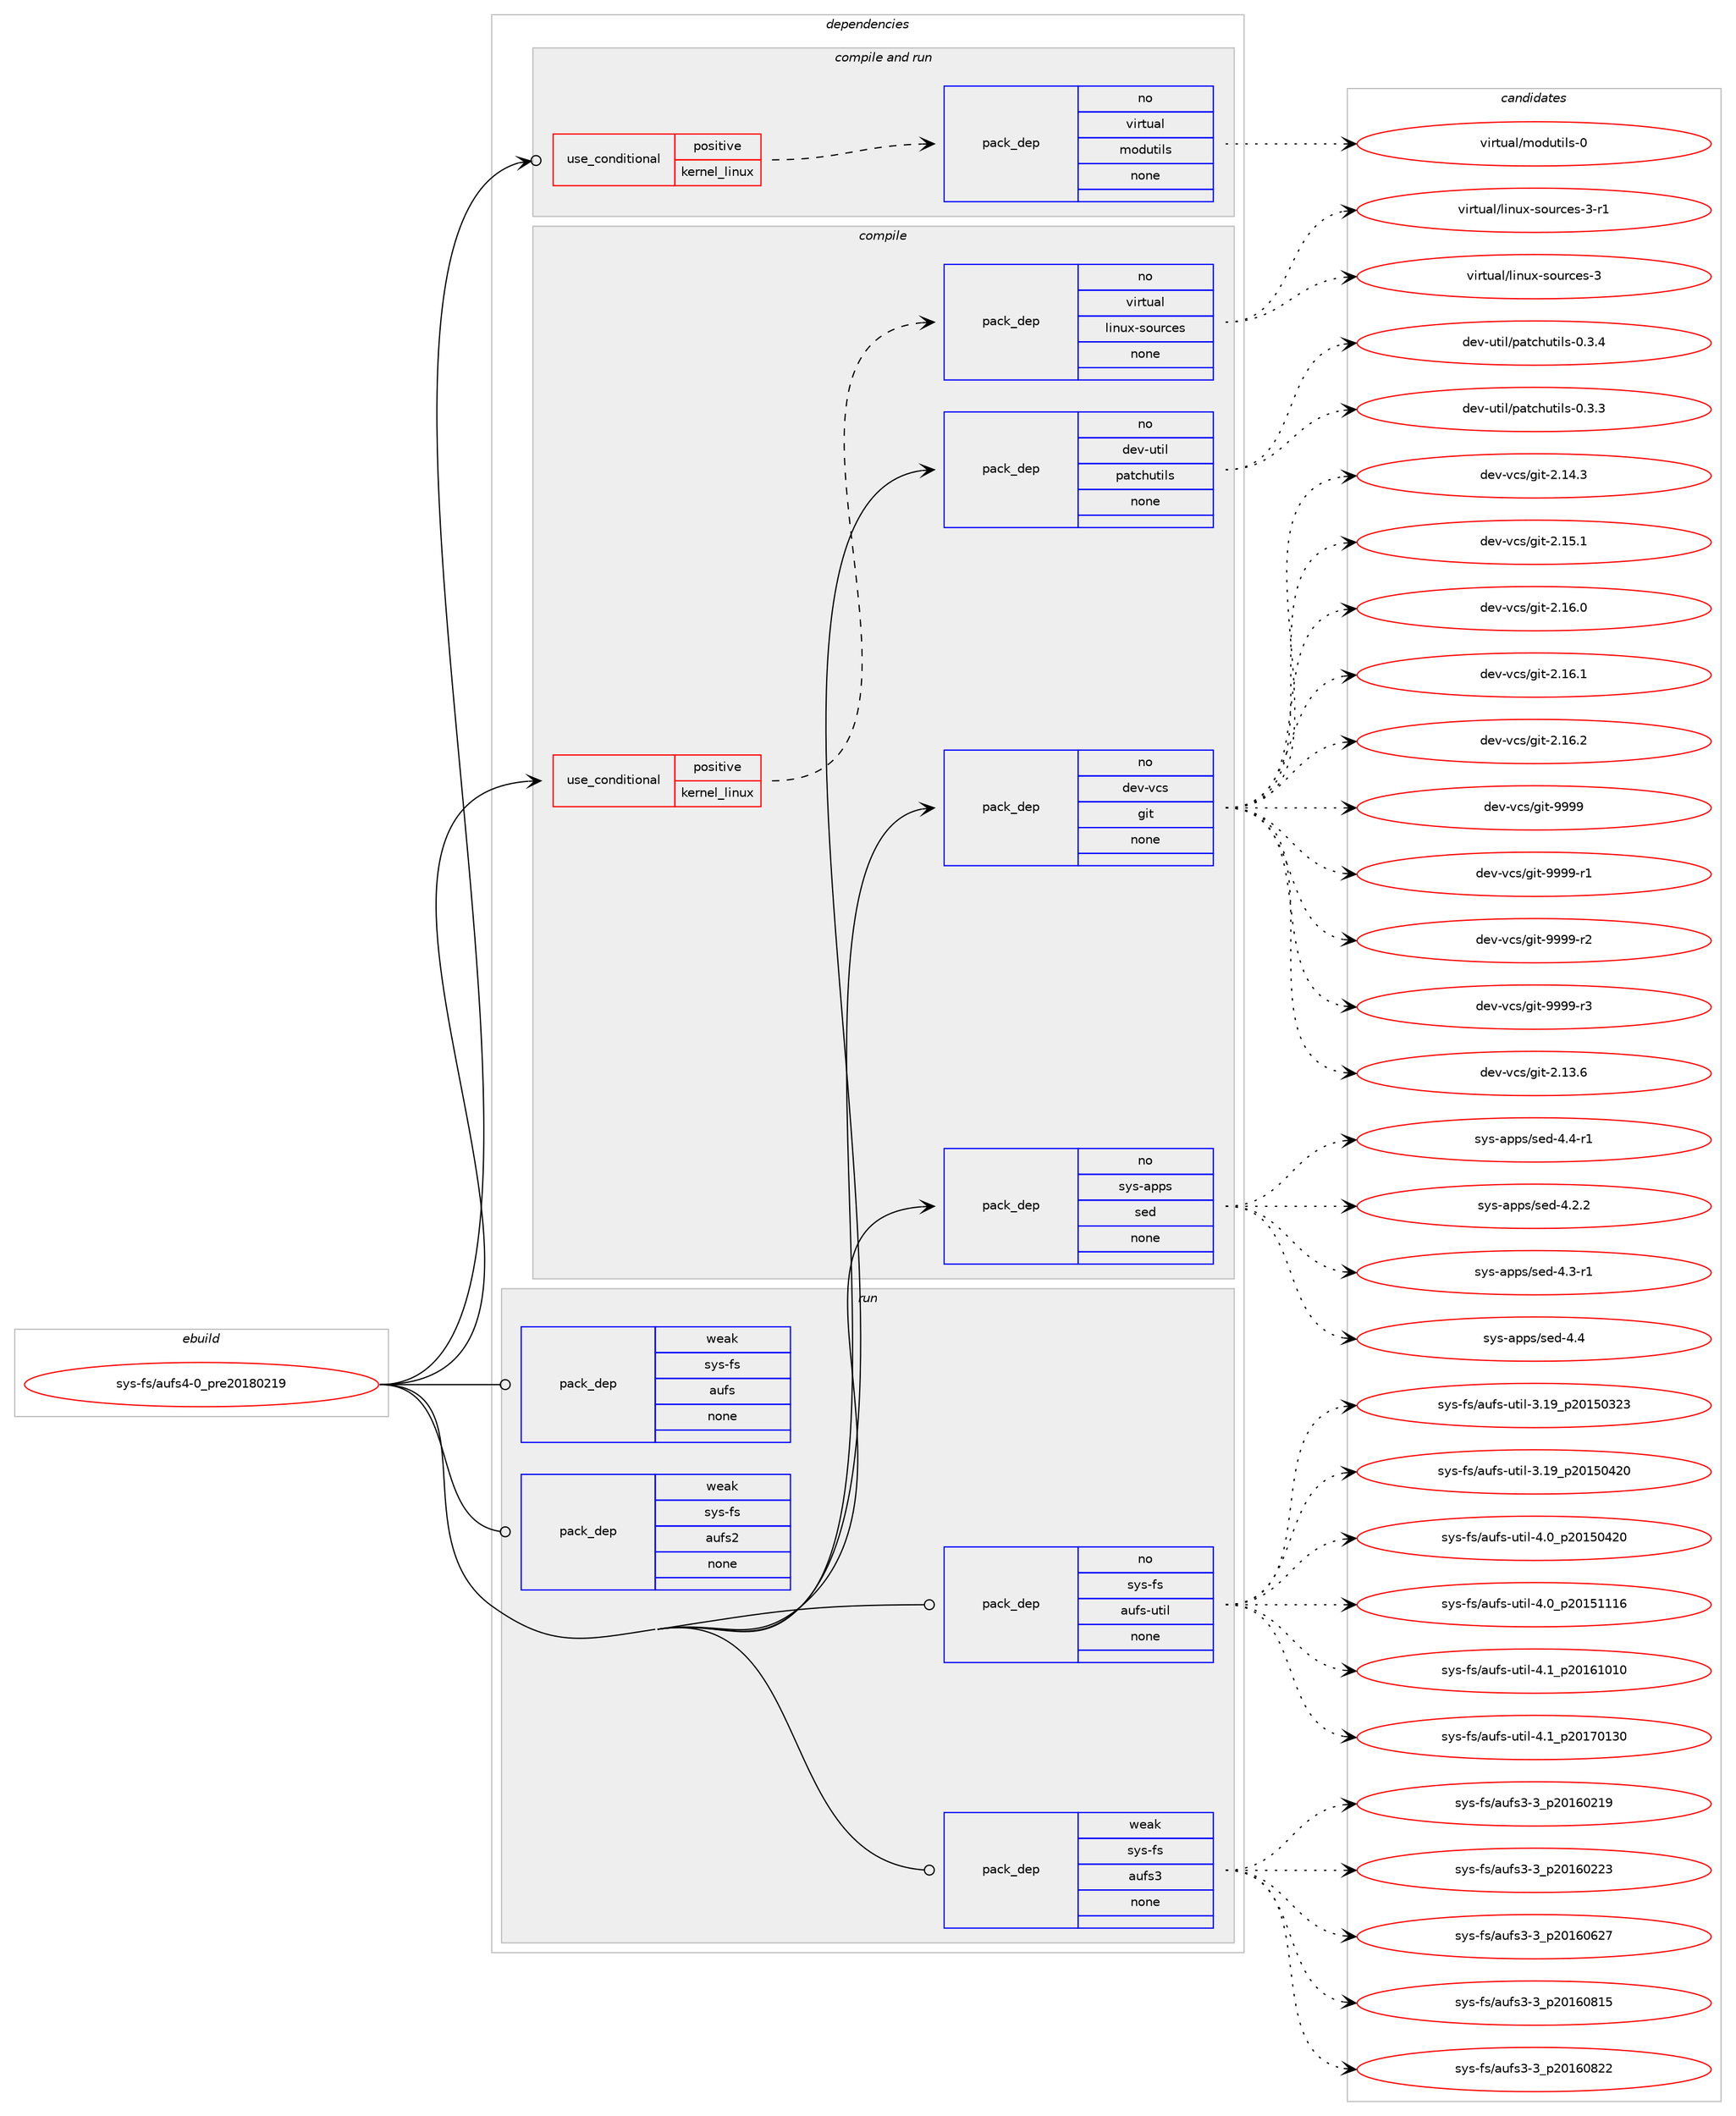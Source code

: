 digraph prolog {

# *************
# Graph options
# *************

newrank=true;
concentrate=true;
compound=true;
graph [rankdir=LR,fontname=Helvetica,fontsize=10,ranksep=1.5];#, ranksep=2.5, nodesep=0.2];
edge  [arrowhead=vee];
node  [fontname=Helvetica,fontsize=10];

# **********
# The ebuild
# **********

subgraph cluster_leftcol {
color=gray;
rank=same;
label=<<i>ebuild</i>>;
id [label="sys-fs/aufs4-0_pre20180219", color=red, width=4, href="../sys-fs/aufs4-0_pre20180219.svg"];
}

# ****************
# The dependencies
# ****************

subgraph cluster_midcol {
color=gray;
label=<<i>dependencies</i>>;
subgraph cluster_compile {
fillcolor="#eeeeee";
style=filled;
label=<<i>compile</i>>;
subgraph cond636 {
dependency6459 [label=<<TABLE BORDER="0" CELLBORDER="1" CELLSPACING="0" CELLPADDING="4"><TR><TD ROWSPAN="3" CELLPADDING="10">use_conditional</TD></TR><TR><TD>positive</TD></TR><TR><TD>kernel_linux</TD></TR></TABLE>>, shape=none, color=red];
subgraph pack5776 {
dependency6460 [label=<<TABLE BORDER="0" CELLBORDER="1" CELLSPACING="0" CELLPADDING="4" WIDTH="220"><TR><TD ROWSPAN="6" CELLPADDING="30">pack_dep</TD></TR><TR><TD WIDTH="110">no</TD></TR><TR><TD>virtual</TD></TR><TR><TD>linux-sources</TD></TR><TR><TD>none</TD></TR><TR><TD></TD></TR></TABLE>>, shape=none, color=blue];
}
dependency6459:e -> dependency6460:w [weight=20,style="dashed",arrowhead="vee"];
}
id:e -> dependency6459:w [weight=20,style="solid",arrowhead="vee"];
subgraph pack5777 {
dependency6461 [label=<<TABLE BORDER="0" CELLBORDER="1" CELLSPACING="0" CELLPADDING="4" WIDTH="220"><TR><TD ROWSPAN="6" CELLPADDING="30">pack_dep</TD></TR><TR><TD WIDTH="110">no</TD></TR><TR><TD>dev-util</TD></TR><TR><TD>patchutils</TD></TR><TR><TD>none</TD></TR><TR><TD></TD></TR></TABLE>>, shape=none, color=blue];
}
id:e -> dependency6461:w [weight=20,style="solid",arrowhead="vee"];
subgraph pack5778 {
dependency6462 [label=<<TABLE BORDER="0" CELLBORDER="1" CELLSPACING="0" CELLPADDING="4" WIDTH="220"><TR><TD ROWSPAN="6" CELLPADDING="30">pack_dep</TD></TR><TR><TD WIDTH="110">no</TD></TR><TR><TD>dev-vcs</TD></TR><TR><TD>git</TD></TR><TR><TD>none</TD></TR><TR><TD></TD></TR></TABLE>>, shape=none, color=blue];
}
id:e -> dependency6462:w [weight=20,style="solid",arrowhead="vee"];
subgraph pack5779 {
dependency6463 [label=<<TABLE BORDER="0" CELLBORDER="1" CELLSPACING="0" CELLPADDING="4" WIDTH="220"><TR><TD ROWSPAN="6" CELLPADDING="30">pack_dep</TD></TR><TR><TD WIDTH="110">no</TD></TR><TR><TD>sys-apps</TD></TR><TR><TD>sed</TD></TR><TR><TD>none</TD></TR><TR><TD></TD></TR></TABLE>>, shape=none, color=blue];
}
id:e -> dependency6463:w [weight=20,style="solid",arrowhead="vee"];
}
subgraph cluster_compileandrun {
fillcolor="#eeeeee";
style=filled;
label=<<i>compile and run</i>>;
subgraph cond637 {
dependency6464 [label=<<TABLE BORDER="0" CELLBORDER="1" CELLSPACING="0" CELLPADDING="4"><TR><TD ROWSPAN="3" CELLPADDING="10">use_conditional</TD></TR><TR><TD>positive</TD></TR><TR><TD>kernel_linux</TD></TR></TABLE>>, shape=none, color=red];
subgraph pack5780 {
dependency6465 [label=<<TABLE BORDER="0" CELLBORDER="1" CELLSPACING="0" CELLPADDING="4" WIDTH="220"><TR><TD ROWSPAN="6" CELLPADDING="30">pack_dep</TD></TR><TR><TD WIDTH="110">no</TD></TR><TR><TD>virtual</TD></TR><TR><TD>modutils</TD></TR><TR><TD>none</TD></TR><TR><TD></TD></TR></TABLE>>, shape=none, color=blue];
}
dependency6464:e -> dependency6465:w [weight=20,style="dashed",arrowhead="vee"];
}
id:e -> dependency6464:w [weight=20,style="solid",arrowhead="odotvee"];
}
subgraph cluster_run {
fillcolor="#eeeeee";
style=filled;
label=<<i>run</i>>;
subgraph pack5781 {
dependency6466 [label=<<TABLE BORDER="0" CELLBORDER="1" CELLSPACING="0" CELLPADDING="4" WIDTH="220"><TR><TD ROWSPAN="6" CELLPADDING="30">pack_dep</TD></TR><TR><TD WIDTH="110">no</TD></TR><TR><TD>sys-fs</TD></TR><TR><TD>aufs-util</TD></TR><TR><TD>none</TD></TR><TR><TD></TD></TR></TABLE>>, shape=none, color=blue];
}
id:e -> dependency6466:w [weight=20,style="solid",arrowhead="odot"];
subgraph pack5782 {
dependency6467 [label=<<TABLE BORDER="0" CELLBORDER="1" CELLSPACING="0" CELLPADDING="4" WIDTH="220"><TR><TD ROWSPAN="6" CELLPADDING="30">pack_dep</TD></TR><TR><TD WIDTH="110">weak</TD></TR><TR><TD>sys-fs</TD></TR><TR><TD>aufs</TD></TR><TR><TD>none</TD></TR><TR><TD></TD></TR></TABLE>>, shape=none, color=blue];
}
id:e -> dependency6467:w [weight=20,style="solid",arrowhead="odot"];
subgraph pack5783 {
dependency6468 [label=<<TABLE BORDER="0" CELLBORDER="1" CELLSPACING="0" CELLPADDING="4" WIDTH="220"><TR><TD ROWSPAN="6" CELLPADDING="30">pack_dep</TD></TR><TR><TD WIDTH="110">weak</TD></TR><TR><TD>sys-fs</TD></TR><TR><TD>aufs2</TD></TR><TR><TD>none</TD></TR><TR><TD></TD></TR></TABLE>>, shape=none, color=blue];
}
id:e -> dependency6468:w [weight=20,style="solid",arrowhead="odot"];
subgraph pack5784 {
dependency6469 [label=<<TABLE BORDER="0" CELLBORDER="1" CELLSPACING="0" CELLPADDING="4" WIDTH="220"><TR><TD ROWSPAN="6" CELLPADDING="30">pack_dep</TD></TR><TR><TD WIDTH="110">weak</TD></TR><TR><TD>sys-fs</TD></TR><TR><TD>aufs3</TD></TR><TR><TD>none</TD></TR><TR><TD></TD></TR></TABLE>>, shape=none, color=blue];
}
id:e -> dependency6469:w [weight=20,style="solid",arrowhead="odot"];
}
}

# **************
# The candidates
# **************

subgraph cluster_choices {
rank=same;
color=gray;
label=<<i>candidates</i>>;

subgraph choice5776 {
color=black;
nodesep=1;
choice118105114116117971084710810511011712045115111117114991011154551 [label="virtual/linux-sources-3", color=red, width=4,href="../virtual/linux-sources-3.svg"];
choice1181051141161179710847108105110117120451151111171149910111545514511449 [label="virtual/linux-sources-3-r1", color=red, width=4,href="../virtual/linux-sources-3-r1.svg"];
dependency6460:e -> choice118105114116117971084710810511011712045115111117114991011154551:w [style=dotted,weight="100"];
dependency6460:e -> choice1181051141161179710847108105110117120451151111171149910111545514511449:w [style=dotted,weight="100"];
}
subgraph choice5777 {
color=black;
nodesep=1;
choice10010111845117116105108471129711699104117116105108115454846514651 [label="dev-util/patchutils-0.3.3", color=red, width=4,href="../dev-util/patchutils-0.3.3.svg"];
choice10010111845117116105108471129711699104117116105108115454846514652 [label="dev-util/patchutils-0.3.4", color=red, width=4,href="../dev-util/patchutils-0.3.4.svg"];
dependency6461:e -> choice10010111845117116105108471129711699104117116105108115454846514651:w [style=dotted,weight="100"];
dependency6461:e -> choice10010111845117116105108471129711699104117116105108115454846514652:w [style=dotted,weight="100"];
}
subgraph choice5778 {
color=black;
nodesep=1;
choice10010111845118991154710310511645504649514654 [label="dev-vcs/git-2.13.6", color=red, width=4,href="../dev-vcs/git-2.13.6.svg"];
choice10010111845118991154710310511645504649524651 [label="dev-vcs/git-2.14.3", color=red, width=4,href="../dev-vcs/git-2.14.3.svg"];
choice10010111845118991154710310511645504649534649 [label="dev-vcs/git-2.15.1", color=red, width=4,href="../dev-vcs/git-2.15.1.svg"];
choice10010111845118991154710310511645504649544648 [label="dev-vcs/git-2.16.0", color=red, width=4,href="../dev-vcs/git-2.16.0.svg"];
choice10010111845118991154710310511645504649544649 [label="dev-vcs/git-2.16.1", color=red, width=4,href="../dev-vcs/git-2.16.1.svg"];
choice10010111845118991154710310511645504649544650 [label="dev-vcs/git-2.16.2", color=red, width=4,href="../dev-vcs/git-2.16.2.svg"];
choice1001011184511899115471031051164557575757 [label="dev-vcs/git-9999", color=red, width=4,href="../dev-vcs/git-9999.svg"];
choice10010111845118991154710310511645575757574511449 [label="dev-vcs/git-9999-r1", color=red, width=4,href="../dev-vcs/git-9999-r1.svg"];
choice10010111845118991154710310511645575757574511450 [label="dev-vcs/git-9999-r2", color=red, width=4,href="../dev-vcs/git-9999-r2.svg"];
choice10010111845118991154710310511645575757574511451 [label="dev-vcs/git-9999-r3", color=red, width=4,href="../dev-vcs/git-9999-r3.svg"];
dependency6462:e -> choice10010111845118991154710310511645504649514654:w [style=dotted,weight="100"];
dependency6462:e -> choice10010111845118991154710310511645504649524651:w [style=dotted,weight="100"];
dependency6462:e -> choice10010111845118991154710310511645504649534649:w [style=dotted,weight="100"];
dependency6462:e -> choice10010111845118991154710310511645504649544648:w [style=dotted,weight="100"];
dependency6462:e -> choice10010111845118991154710310511645504649544649:w [style=dotted,weight="100"];
dependency6462:e -> choice10010111845118991154710310511645504649544650:w [style=dotted,weight="100"];
dependency6462:e -> choice1001011184511899115471031051164557575757:w [style=dotted,weight="100"];
dependency6462:e -> choice10010111845118991154710310511645575757574511449:w [style=dotted,weight="100"];
dependency6462:e -> choice10010111845118991154710310511645575757574511450:w [style=dotted,weight="100"];
dependency6462:e -> choice10010111845118991154710310511645575757574511451:w [style=dotted,weight="100"];
}
subgraph choice5779 {
color=black;
nodesep=1;
choice115121115459711211211547115101100455246504650 [label="sys-apps/sed-4.2.2", color=red, width=4,href="../sys-apps/sed-4.2.2.svg"];
choice115121115459711211211547115101100455246514511449 [label="sys-apps/sed-4.3-r1", color=red, width=4,href="../sys-apps/sed-4.3-r1.svg"];
choice11512111545971121121154711510110045524652 [label="sys-apps/sed-4.4", color=red, width=4,href="../sys-apps/sed-4.4.svg"];
choice115121115459711211211547115101100455246524511449 [label="sys-apps/sed-4.4-r1", color=red, width=4,href="../sys-apps/sed-4.4-r1.svg"];
dependency6463:e -> choice115121115459711211211547115101100455246504650:w [style=dotted,weight="100"];
dependency6463:e -> choice115121115459711211211547115101100455246514511449:w [style=dotted,weight="100"];
dependency6463:e -> choice11512111545971121121154711510110045524652:w [style=dotted,weight="100"];
dependency6463:e -> choice115121115459711211211547115101100455246524511449:w [style=dotted,weight="100"];
}
subgraph choice5780 {
color=black;
nodesep=1;
choice11810511411611797108471091111001171161051081154548 [label="virtual/modutils-0", color=red, width=4,href="../virtual/modutils-0.svg"];
dependency6465:e -> choice11810511411611797108471091111001171161051081154548:w [style=dotted,weight="100"];
}
subgraph choice5781 {
color=black;
nodesep=1;
choice115121115451021154797117102115451171161051084551464957951125048495348515051 [label="sys-fs/aufs-util-3.19_p20150323", color=red, width=4,href="../sys-fs/aufs-util-3.19_p20150323.svg"];
choice115121115451021154797117102115451171161051084551464957951125048495348525048 [label="sys-fs/aufs-util-3.19_p20150420", color=red, width=4,href="../sys-fs/aufs-util-3.19_p20150420.svg"];
choice1151211154510211547971171021154511711610510845524648951125048495348525048 [label="sys-fs/aufs-util-4.0_p20150420", color=red, width=4,href="../sys-fs/aufs-util-4.0_p20150420.svg"];
choice1151211154510211547971171021154511711610510845524648951125048495349494954 [label="sys-fs/aufs-util-4.0_p20151116", color=red, width=4,href="../sys-fs/aufs-util-4.0_p20151116.svg"];
choice1151211154510211547971171021154511711610510845524649951125048495449484948 [label="sys-fs/aufs-util-4.1_p20161010", color=red, width=4,href="../sys-fs/aufs-util-4.1_p20161010.svg"];
choice1151211154510211547971171021154511711610510845524649951125048495548495148 [label="sys-fs/aufs-util-4.1_p20170130", color=red, width=4,href="../sys-fs/aufs-util-4.1_p20170130.svg"];
dependency6466:e -> choice115121115451021154797117102115451171161051084551464957951125048495348515051:w [style=dotted,weight="100"];
dependency6466:e -> choice115121115451021154797117102115451171161051084551464957951125048495348525048:w [style=dotted,weight="100"];
dependency6466:e -> choice1151211154510211547971171021154511711610510845524648951125048495348525048:w [style=dotted,weight="100"];
dependency6466:e -> choice1151211154510211547971171021154511711610510845524648951125048495349494954:w [style=dotted,weight="100"];
dependency6466:e -> choice1151211154510211547971171021154511711610510845524649951125048495449484948:w [style=dotted,weight="100"];
dependency6466:e -> choice1151211154510211547971171021154511711610510845524649951125048495548495148:w [style=dotted,weight="100"];
}
subgraph choice5782 {
color=black;
nodesep=1;
}
subgraph choice5783 {
color=black;
nodesep=1;
}
subgraph choice5784 {
color=black;
nodesep=1;
choice115121115451021154797117102115514551951125048495448504957 [label="sys-fs/aufs3-3_p20160219", color=red, width=4,href="../sys-fs/aufs3-3_p20160219.svg"];
choice115121115451021154797117102115514551951125048495448505051 [label="sys-fs/aufs3-3_p20160223", color=red, width=4,href="../sys-fs/aufs3-3_p20160223.svg"];
choice115121115451021154797117102115514551951125048495448545055 [label="sys-fs/aufs3-3_p20160627", color=red, width=4,href="../sys-fs/aufs3-3_p20160627.svg"];
choice115121115451021154797117102115514551951125048495448564953 [label="sys-fs/aufs3-3_p20160815", color=red, width=4,href="../sys-fs/aufs3-3_p20160815.svg"];
choice115121115451021154797117102115514551951125048495448565050 [label="sys-fs/aufs3-3_p20160822", color=red, width=4,href="../sys-fs/aufs3-3_p20160822.svg"];
dependency6469:e -> choice115121115451021154797117102115514551951125048495448504957:w [style=dotted,weight="100"];
dependency6469:e -> choice115121115451021154797117102115514551951125048495448505051:w [style=dotted,weight="100"];
dependency6469:e -> choice115121115451021154797117102115514551951125048495448545055:w [style=dotted,weight="100"];
dependency6469:e -> choice115121115451021154797117102115514551951125048495448564953:w [style=dotted,weight="100"];
dependency6469:e -> choice115121115451021154797117102115514551951125048495448565050:w [style=dotted,weight="100"];
}
}

}
